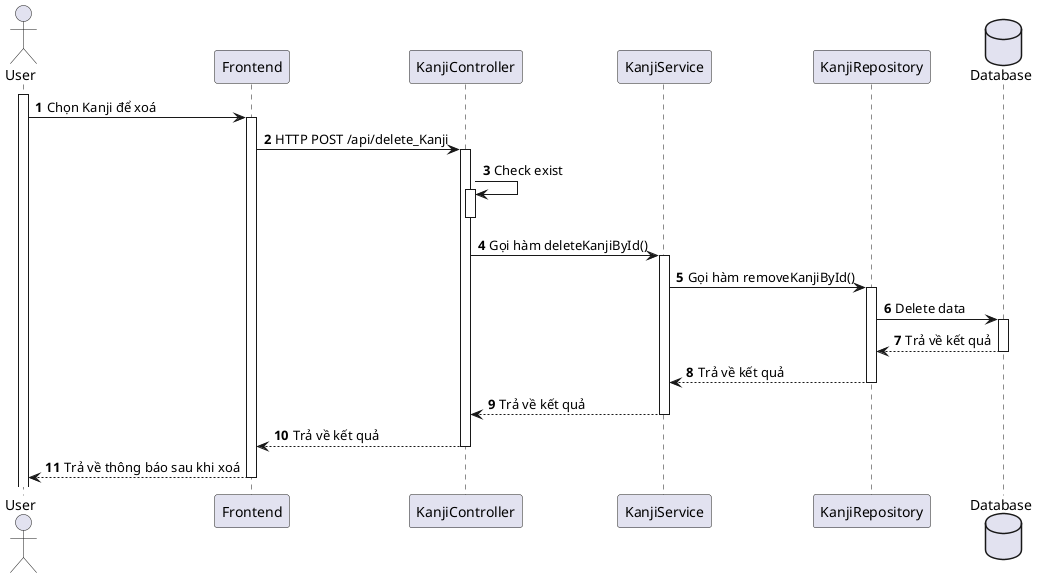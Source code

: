 @startuml
actor User
'participant "Homepage Activity" as Homepage
participant "Frontend" as Frontend
participant "KanjiController" as Controller
participant "KanjiService" as Service
participant "KanjiRepository" as Repository

database Database

'
'Use case: Xem danh sách bộ thủ
'

activate User

autonumber
User -> Frontend++: Chọn Kanji để xoá

'
'Call API get list radical category
'
'Homepage -> Radical++: startActivity(intent)
Frontend -> Controller++: HTTP POST /api/delete_Kanji
Controller -> Controller: Check exist
activate Controller
deactivate Controller
Controller -> Service++: Gọi hàm deleteKanjiById()
Service -> Repository++: Gọi hàm removeKanjiById()
Repository -> Database++: Delete data
Database --> Repository--: Trả về kết quả
Repository --> Service--: Trả về kết quả
Service --> Controller--: Trả về kết quả
Controller --> Frontend--: Trả về kết quả

Frontend --> User--: Trả về thông báo sau khi xoá


@enduml
